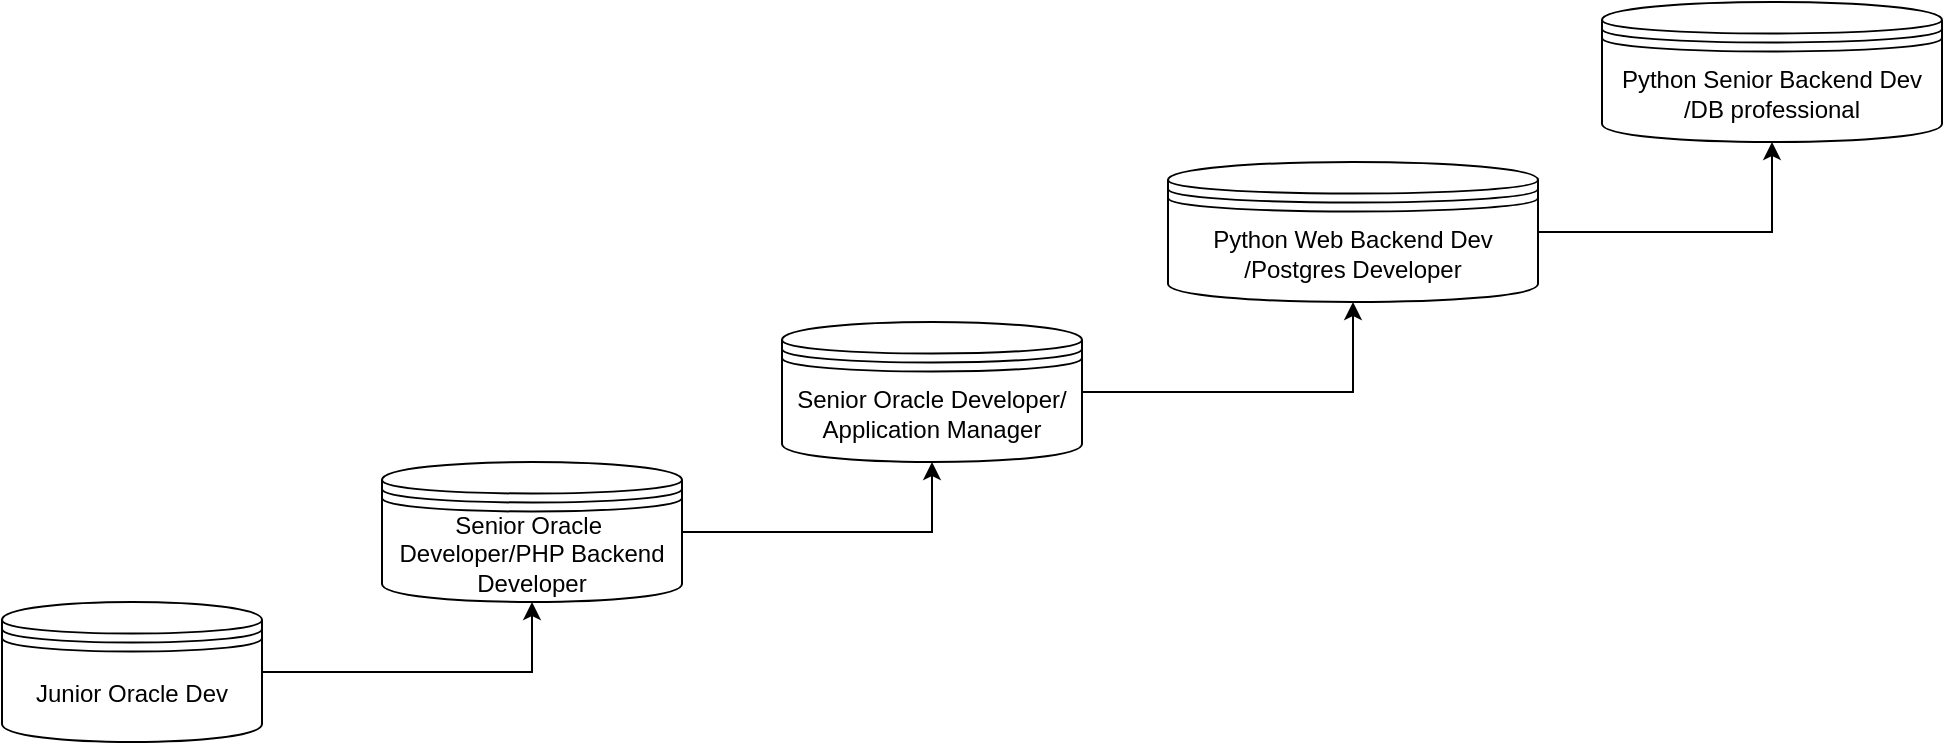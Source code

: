 <mxfile version="24.4.4" type="github">
  <diagram name="Page-1" id="F9gyG1yOrENm51Sd8bWp">
    <mxGraphModel dx="2284" dy="761" grid="1" gridSize="10" guides="1" tooltips="1" connect="1" arrows="1" fold="1" page="1" pageScale="1" pageWidth="850" pageHeight="1100" math="0" shadow="0">
      <root>
        <mxCell id="0" />
        <mxCell id="1" parent="0" />
        <mxCell id="3qL7mBHVw5iW5vJYl3SM-11" style="edgeStyle=orthogonalEdgeStyle;rounded=0;orthogonalLoop=1;jettySize=auto;html=1;entryX=0.5;entryY=1;entryDx=0;entryDy=0;" edge="1" parent="1" source="3qL7mBHVw5iW5vJYl3SM-1" target="3qL7mBHVw5iW5vJYl3SM-5">
          <mxGeometry relative="1" as="geometry" />
        </mxCell>
        <mxCell id="3qL7mBHVw5iW5vJYl3SM-1" value="Junior Oracle Dev" style="shape=datastore;whiteSpace=wrap;html=1;" vertex="1" parent="1">
          <mxGeometry x="-250" y="550" width="130" height="70" as="geometry" />
        </mxCell>
        <mxCell id="3qL7mBHVw5iW5vJYl3SM-10" style="edgeStyle=orthogonalEdgeStyle;rounded=0;orthogonalLoop=1;jettySize=auto;html=1;entryX=0.5;entryY=1;entryDx=0;entryDy=0;" edge="1" parent="1" source="3qL7mBHVw5iW5vJYl3SM-5" target="3qL7mBHVw5iW5vJYl3SM-7">
          <mxGeometry relative="1" as="geometry" />
        </mxCell>
        <mxCell id="3qL7mBHVw5iW5vJYl3SM-5" value="Senior Oracle&amp;nbsp; Developer/PHP Backend Developer" style="shape=datastore;whiteSpace=wrap;html=1;" vertex="1" parent="1">
          <mxGeometry x="-60" y="480" width="150" height="70" as="geometry" />
        </mxCell>
        <mxCell id="3qL7mBHVw5iW5vJYl3SM-13" style="edgeStyle=orthogonalEdgeStyle;rounded=0;orthogonalLoop=1;jettySize=auto;html=1;entryX=0.5;entryY=1;entryDx=0;entryDy=0;" edge="1" parent="1" source="3qL7mBHVw5iW5vJYl3SM-7" target="3qL7mBHVw5iW5vJYl3SM-12">
          <mxGeometry relative="1" as="geometry" />
        </mxCell>
        <mxCell id="3qL7mBHVw5iW5vJYl3SM-7" value="Senior Oracle Developer/ Application Manager" style="shape=datastore;whiteSpace=wrap;html=1;" vertex="1" parent="1">
          <mxGeometry x="140" y="410" width="150" height="70" as="geometry" />
        </mxCell>
        <mxCell id="3qL7mBHVw5iW5vJYl3SM-15" style="edgeStyle=orthogonalEdgeStyle;rounded=0;orthogonalLoop=1;jettySize=auto;html=1;entryX=0.5;entryY=1;entryDx=0;entryDy=0;" edge="1" parent="1" source="3qL7mBHVw5iW5vJYl3SM-12" target="3qL7mBHVw5iW5vJYl3SM-14">
          <mxGeometry relative="1" as="geometry" />
        </mxCell>
        <mxCell id="3qL7mBHVw5iW5vJYl3SM-12" value="Python Web Backend Dev&lt;div&gt;/Postgres Developer&lt;/div&gt;" style="shape=datastore;whiteSpace=wrap;html=1;" vertex="1" parent="1">
          <mxGeometry x="333" y="330" width="185" height="70" as="geometry" />
        </mxCell>
        <mxCell id="3qL7mBHVw5iW5vJYl3SM-14" value="Python Senior Backend Dev&lt;div&gt;/DB professional&lt;/div&gt;" style="shape=datastore;whiteSpace=wrap;html=1;" vertex="1" parent="1">
          <mxGeometry x="550" y="250" width="170" height="70" as="geometry" />
        </mxCell>
      </root>
    </mxGraphModel>
  </diagram>
</mxfile>
